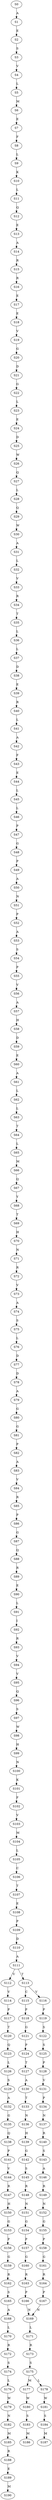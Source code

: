 strict digraph  {
	S0 -> S1 [ label = A ];
	S1 -> S2 [ label = E ];
	S2 -> S3 [ label = S ];
	S3 -> S4 [ label = V ];
	S4 -> S5 [ label = L ];
	S5 -> S6 [ label = M ];
	S6 -> S7 [ label = E ];
	S7 -> S8 [ label = F ];
	S8 -> S9 [ label = L ];
	S9 -> S10 [ label = K ];
	S10 -> S11 [ label = L ];
	S11 -> S12 [ label = Q ];
	S12 -> S13 [ label = E ];
	S13 -> S14 [ label = A ];
	S14 -> S15 [ label = R ];
	S15 -> S16 [ label = R ];
	S16 -> S17 [ label = E ];
	S17 -> S18 [ label = E ];
	S18 -> S19 [ label = V ];
	S19 -> S20 [ label = G ];
	S20 -> S21 [ label = D ];
	S21 -> S22 [ label = G ];
	S22 -> S23 [ label = L ];
	S23 -> S24 [ label = E ];
	S24 -> S25 [ label = D ];
	S25 -> S26 [ label = W ];
	S26 -> S27 [ label = Q ];
	S27 -> S28 [ label = L ];
	S28 -> S29 [ label = Q ];
	S29 -> S30 [ label = W ];
	S30 -> S31 [ label = A ];
	S31 -> S32 [ label = L ];
	S32 -> S33 [ label = V ];
	S33 -> S34 [ label = R ];
	S34 -> S35 [ label = T ];
	S35 -> S36 [ label = L ];
	S36 -> S37 [ label = L ];
	S37 -> S38 [ label = D ];
	S38 -> S39 [ label = E ];
	S39 -> S40 [ label = R ];
	S40 -> S41 [ label = L ];
	S41 -> S42 [ label = A ];
	S42 -> S43 [ label = F ];
	S43 -> S44 [ label = E ];
	S44 -> S45 [ label = L ];
	S45 -> S46 [ label = L ];
	S46 -> S47 [ label = P ];
	S47 -> S48 [ label = G ];
	S48 -> S49 [ label = P ];
	S49 -> S50 [ label = A ];
	S50 -> S51 [ label = N ];
	S51 -> S52 [ label = P ];
	S52 -> S53 [ label = A ];
	S53 -> S54 [ label = S ];
	S54 -> S55 [ label = P ];
	S55 -> S56 [ label = V ];
	S56 -> S57 [ label = A ];
	S57 -> S58 [ label = H ];
	S58 -> S59 [ label = D ];
	S59 -> S60 [ label = E ];
	S60 -> S61 [ label = A ];
	S61 -> S62 [ label = L ];
	S62 -> S63 [ label = L ];
	S63 -> S64 [ label = T ];
	S64 -> S65 [ label = L ];
	S65 -> S66 [ label = M ];
	S66 -> S67 [ label = Q ];
	S67 -> S68 [ label = Y ];
	S68 -> S69 [ label = T ];
	S69 -> S70 [ label = H ];
	S70 -> S71 [ label = N ];
	S71 -> S72 [ label = R ];
	S72 -> S73 [ label = V ];
	S73 -> S74 [ label = A ];
	S74 -> S75 [ label = S ];
	S75 -> S76 [ label = L ];
	S76 -> S77 [ label = D ];
	S77 -> S78 [ label = D ];
	S78 -> S79 [ label = A ];
	S79 -> S80 [ label = G ];
	S80 -> S81 [ label = G ];
	S81 -> S82 [ label = P ];
	S82 -> S83 [ label = A ];
	S83 -> S84 [ label = V ];
	S84 -> S85 [ label = R ];
	S85 -> S86 [ label = P ];
	S86 -> S87 [ label = G ];
	S87 -> S88 [ label = Q ];
	S88 -> S89 [ label = R ];
	S89 -> S90 [ label = E ];
	S90 -> S91 [ label = L ];
	S91 -> S92 [ label = I ];
	S92 -> S93 [ label = R ];
	S93 -> S94 [ label = V ];
	S94 -> S95 [ label = V ];
	S95 -> S96 [ label = Q ];
	S96 -> S97 [ label = S ];
	S97 -> S98 [ label = W ];
	S98 -> S99 [ label = H ];
	S99 -> S100 [ label = N ];
	S100 -> S101 [ label = K ];
	S101 -> S102 [ label = F ];
	S102 -> S103 [ label = V ];
	S103 -> S104 [ label = M ];
	S104 -> S105 [ label = L ];
	S105 -> S106 [ label = C ];
	S106 -> S107 [ label = T ];
	S107 -> S108 [ label = E ];
	S108 -> S109 [ label = P ];
	S109 -> S110 [ label = D ];
	S110 -> S111 [ label = A ];
	S111 -> S112 [ label = V ];
	S111 -> S113 [ label = T ];
	S112 -> S114 [ label = V ];
	S113 -> S115 [ label = C ];
	S113 -> S116 [ label = V ];
	S114 -> S117 [ label = P ];
	S115 -> S118 [ label = P ];
	S116 -> S119 [ label = P ];
	S117 -> S120 [ label = T ];
	S118 -> S121 [ label = G ];
	S119 -> S122 [ label = S ];
	S120 -> S123 [ label = Q ];
	S121 -> S124 [ label = P ];
	S122 -> S125 [ label = S ];
	S123 -> S126 [ label = L ];
	S124 -> S127 [ label = T ];
	S125 -> S128 [ label = P ];
	S126 -> S129 [ label = S ];
	S127 -> S130 [ label = A ];
	S128 -> S131 [ label = V ];
	S129 -> S132 [ label = A ];
	S130 -> S133 [ label = T ];
	S131 -> S134 [ label = P ];
	S132 -> S135 [ label = G ];
	S133 -> S136 [ label = N ];
	S134 -> S137 [ label = N ];
	S135 -> S138 [ label = Q ];
	S136 -> S139 [ label = H ];
	S137 -> S140 [ label = R ];
	S138 -> S141 [ label = P ];
	S139 -> S142 [ label = G ];
	S140 -> S143 [ label = S ];
	S141 -> S144 [ label = V ];
	S142 -> S145 [ label = S ];
	S143 -> S146 [ label = A ];
	S144 -> S147 [ label = R ];
	S145 -> S148 [ label = R ];
	S146 -> S149 [ label = R ];
	S147 -> S150 [ label = H ];
	S148 -> S151 [ label = N ];
	S149 -> S152 [ label = N ];
	S150 -> S153 [ label = G ];
	S151 -> S154 [ label = G ];
	S152 -> S155 [ label = G ];
	S153 -> S156 [ label = P ];
	S154 -> S157 [ label = P ];
	S155 -> S158 [ label = P ];
	S156 -> S159 [ label = G ];
	S157 -> S160 [ label = G ];
	S158 -> S161 [ label = G ];
	S159 -> S162 [ label = R ];
	S160 -> S163 [ label = R ];
	S161 -> S164 [ label = R ];
	S162 -> S165 [ label = S ];
	S163 -> S166 [ label = P ];
	S164 -> S167 [ label = P ];
	S165 -> S168 [ label = A ];
	S166 -> S169 [ label = N ];
	S167 -> S169 [ label = N ];
	S168 -> S170 [ label = L ];
	S169 -> S171 [ label = L ];
	S170 -> S172 [ label = R ];
	S171 -> S173 [ label = R ];
	S172 -> S174 [ label = S ];
	S173 -> S175 [ label = S ];
	S174 -> S176 [ label = L ];
	S175 -> S177 [ label = M ];
	S175 -> S178 [ label = L ];
	S176 -> S179 [ label = W ];
	S177 -> S180 [ label = W ];
	S178 -> S181 [ label = W ];
	S179 -> S182 [ label = N ];
	S180 -> S183 [ label = S ];
	S181 -> S184 [ label = S ];
	S182 -> S185 [ label = M ];
	S183 -> S186 [ label = M ];
	S184 -> S187 [ label = M ];
	S185 -> S188 [ label = R ];
	S188 -> S189 [ label = E ];
	S189 -> S190 [ label = M ];
}
